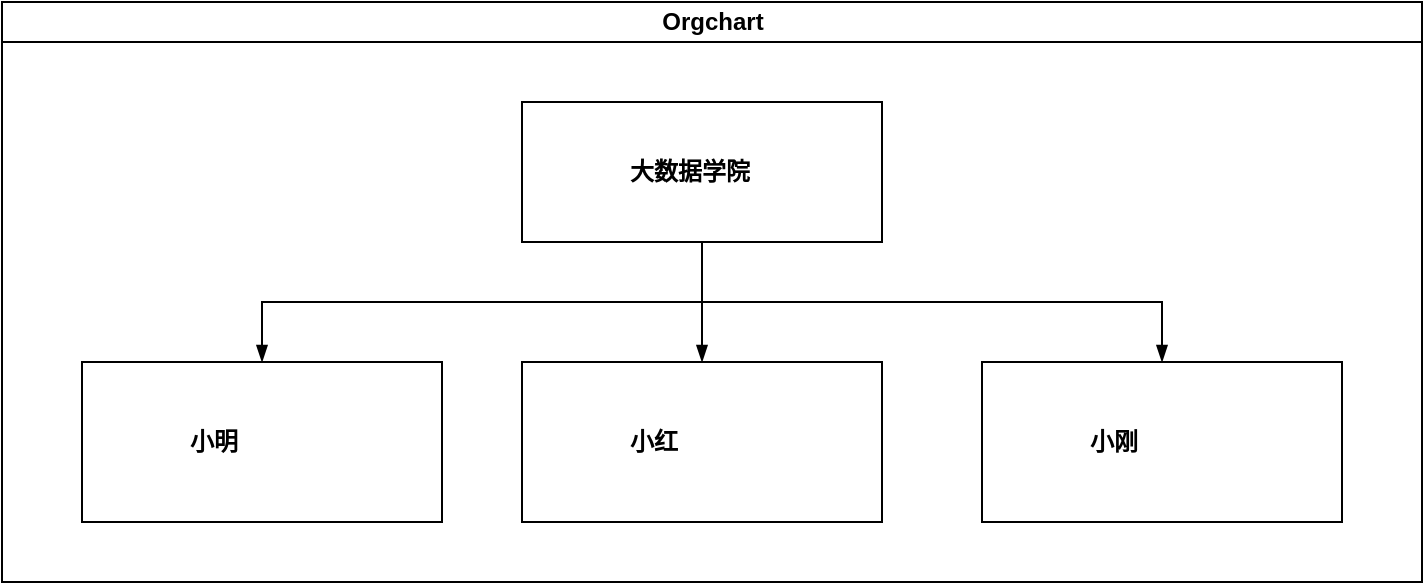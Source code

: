 <mxfile version="21.2.9" type="device">
  <diagram id="prtHgNgQTEPvFCAcTncT" name="Page-1">
    <mxGraphModel dx="1434" dy="796" grid="1" gridSize="10" guides="1" tooltips="1" connect="1" arrows="1" fold="1" page="1" pageScale="1" pageWidth="827" pageHeight="1169" math="0" shadow="0">
      <root>
        <mxCell id="0" />
        <mxCell id="1" parent="0" />
        <mxCell id="E_0BUIC0GlbQseeLkTtx-1" value="Orgchart" style="swimlane;html=1;startSize=20;horizontal=1;containerType=tree;glass=0;" vertex="1" parent="1">
          <mxGeometry x="59" y="40" width="710" height="290" as="geometry" />
        </mxCell>
        <UserObject label="大数据学院" name="Tessa Miller" position="CFO" location="Office 1" email="me@example.com" placeholders="1" link="https://www.draw.io" id="E_0BUIC0GlbQseeLkTtx-2">
          <mxCell style="label;image=https://cdn3.iconfinder.com/data/icons/user-avatars-1/512/users-3-128.png;whiteSpace=wrap;html=1;rounded=0;glass=0;treeMoving=1;treeFolding=1;" vertex="1" parent="E_0BUIC0GlbQseeLkTtx-1">
            <mxGeometry x="260" y="50" width="180" height="70" as="geometry" />
          </mxCell>
        </UserObject>
        <mxCell id="E_0BUIC0GlbQseeLkTtx-3" value="" style="endArrow=blockThin;endFill=1;fontSize=11;edgeStyle=elbowEdgeStyle;elbow=vertical;rounded=0;" edge="1" parent="E_0BUIC0GlbQseeLkTtx-1" source="E_0BUIC0GlbQseeLkTtx-2" target="E_0BUIC0GlbQseeLkTtx-4">
          <mxGeometry relative="1" as="geometry" />
        </mxCell>
        <UserObject label="小明" name="Edward Morrison" position="Brand Manager" location="Office 2" email="me@example.com" placeholders="1" link="https://www.draw.io" id="E_0BUIC0GlbQseeLkTtx-4">
          <mxCell style="label;image=https://cdn3.iconfinder.com/data/icons/user-avatars-1/512/users-10-3-128.png;whiteSpace=wrap;html=1;rounded=0;glass=0;treeFolding=1;treeMoving=1;" vertex="1" parent="E_0BUIC0GlbQseeLkTtx-1">
            <mxGeometry x="40" y="180" width="180" height="80" as="geometry" />
          </mxCell>
        </UserObject>
        <mxCell id="E_0BUIC0GlbQseeLkTtx-5" value="" style="endArrow=blockThin;endFill=1;fontSize=11;edgeStyle=elbowEdgeStyle;elbow=vertical;rounded=0;" edge="1" parent="E_0BUIC0GlbQseeLkTtx-1" source="E_0BUIC0GlbQseeLkTtx-2" target="E_0BUIC0GlbQseeLkTtx-6">
          <mxGeometry relative="1" as="geometry" />
        </mxCell>
        <UserObject label="小红" name="Evan Valet" position="HR Director" location="Office 4" email="me@example.com" placeholders="1" link="https://www.draw.io" id="E_0BUIC0GlbQseeLkTtx-6">
          <mxCell style="label;image=https://cdn3.iconfinder.com/data/icons/user-avatars-1/512/users-9-2-128.png;whiteSpace=wrap;html=1;rounded=0;glass=0;treeFolding=1;treeMoving=1;" vertex="1" parent="E_0BUIC0GlbQseeLkTtx-1">
            <mxGeometry x="260" y="180" width="180" height="80" as="geometry" />
          </mxCell>
        </UserObject>
        <mxCell id="E_0BUIC0GlbQseeLkTtx-7" value="" style="endArrow=blockThin;endFill=1;fontSize=11;edgeStyle=elbowEdgeStyle;elbow=vertical;rounded=0;" edge="1" parent="E_0BUIC0GlbQseeLkTtx-1" source="E_0BUIC0GlbQseeLkTtx-2" target="E_0BUIC0GlbQseeLkTtx-8">
          <mxGeometry relative="1" as="geometry" />
        </mxCell>
        <UserObject label="小刚" name="Alison Donovan" position="System Admin" location="Office 3" email="me@example.com" placeholders="1" link="https://www.draw.io" id="E_0BUIC0GlbQseeLkTtx-8">
          <mxCell style="label;image=https://cdn3.iconfinder.com/data/icons/user-avatars-1/512/users-2-128.png;whiteSpace=wrap;html=1;rounded=0;glass=0;" vertex="1" parent="E_0BUIC0GlbQseeLkTtx-1">
            <mxGeometry x="490" y="180" width="180" height="80" as="geometry" />
          </mxCell>
        </UserObject>
      </root>
    </mxGraphModel>
  </diagram>
</mxfile>
